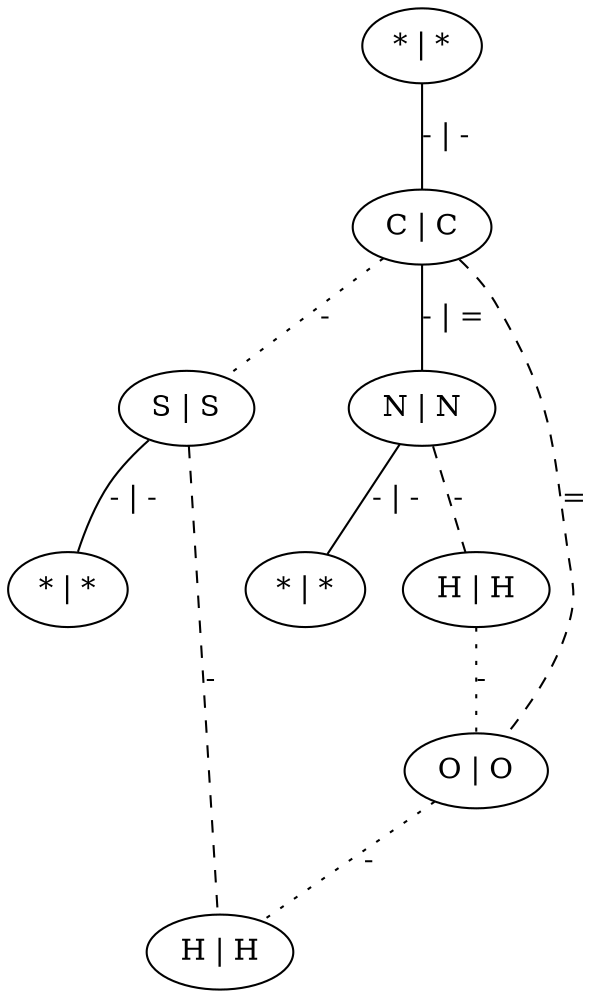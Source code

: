graph G {
	0 [ label="* | *" ]
	1 [ label="C | C" ]
	2 [ label="S | S" ]
	3 [ label="* | *" ]
	4 [ label="N | N" ]
	5 [ label="* | *" ]
	6 [ label="H | H" ]
	7 [ label="O | O" ]
	8 [ label="H | H" ]
	0 -- 1 [ label="- | -" ]
	1 -- 2 [ style=dotted label="-" ]
	1 -- 4 [ label="- | =" ]
	1 -- 7 [ style=dashed label="=" ]
	2 -- 3 [ label="- | -" ]
	2 -- 8 [ style=dashed label="-" ]
	4 -- 5 [ label="- | -" ]
	4 -- 6 [ style=dashed label="-" ]
	6 -- 7 [ style=dotted label="-" ]
	7 -- 8 [ style=dotted label="-" ]
}

